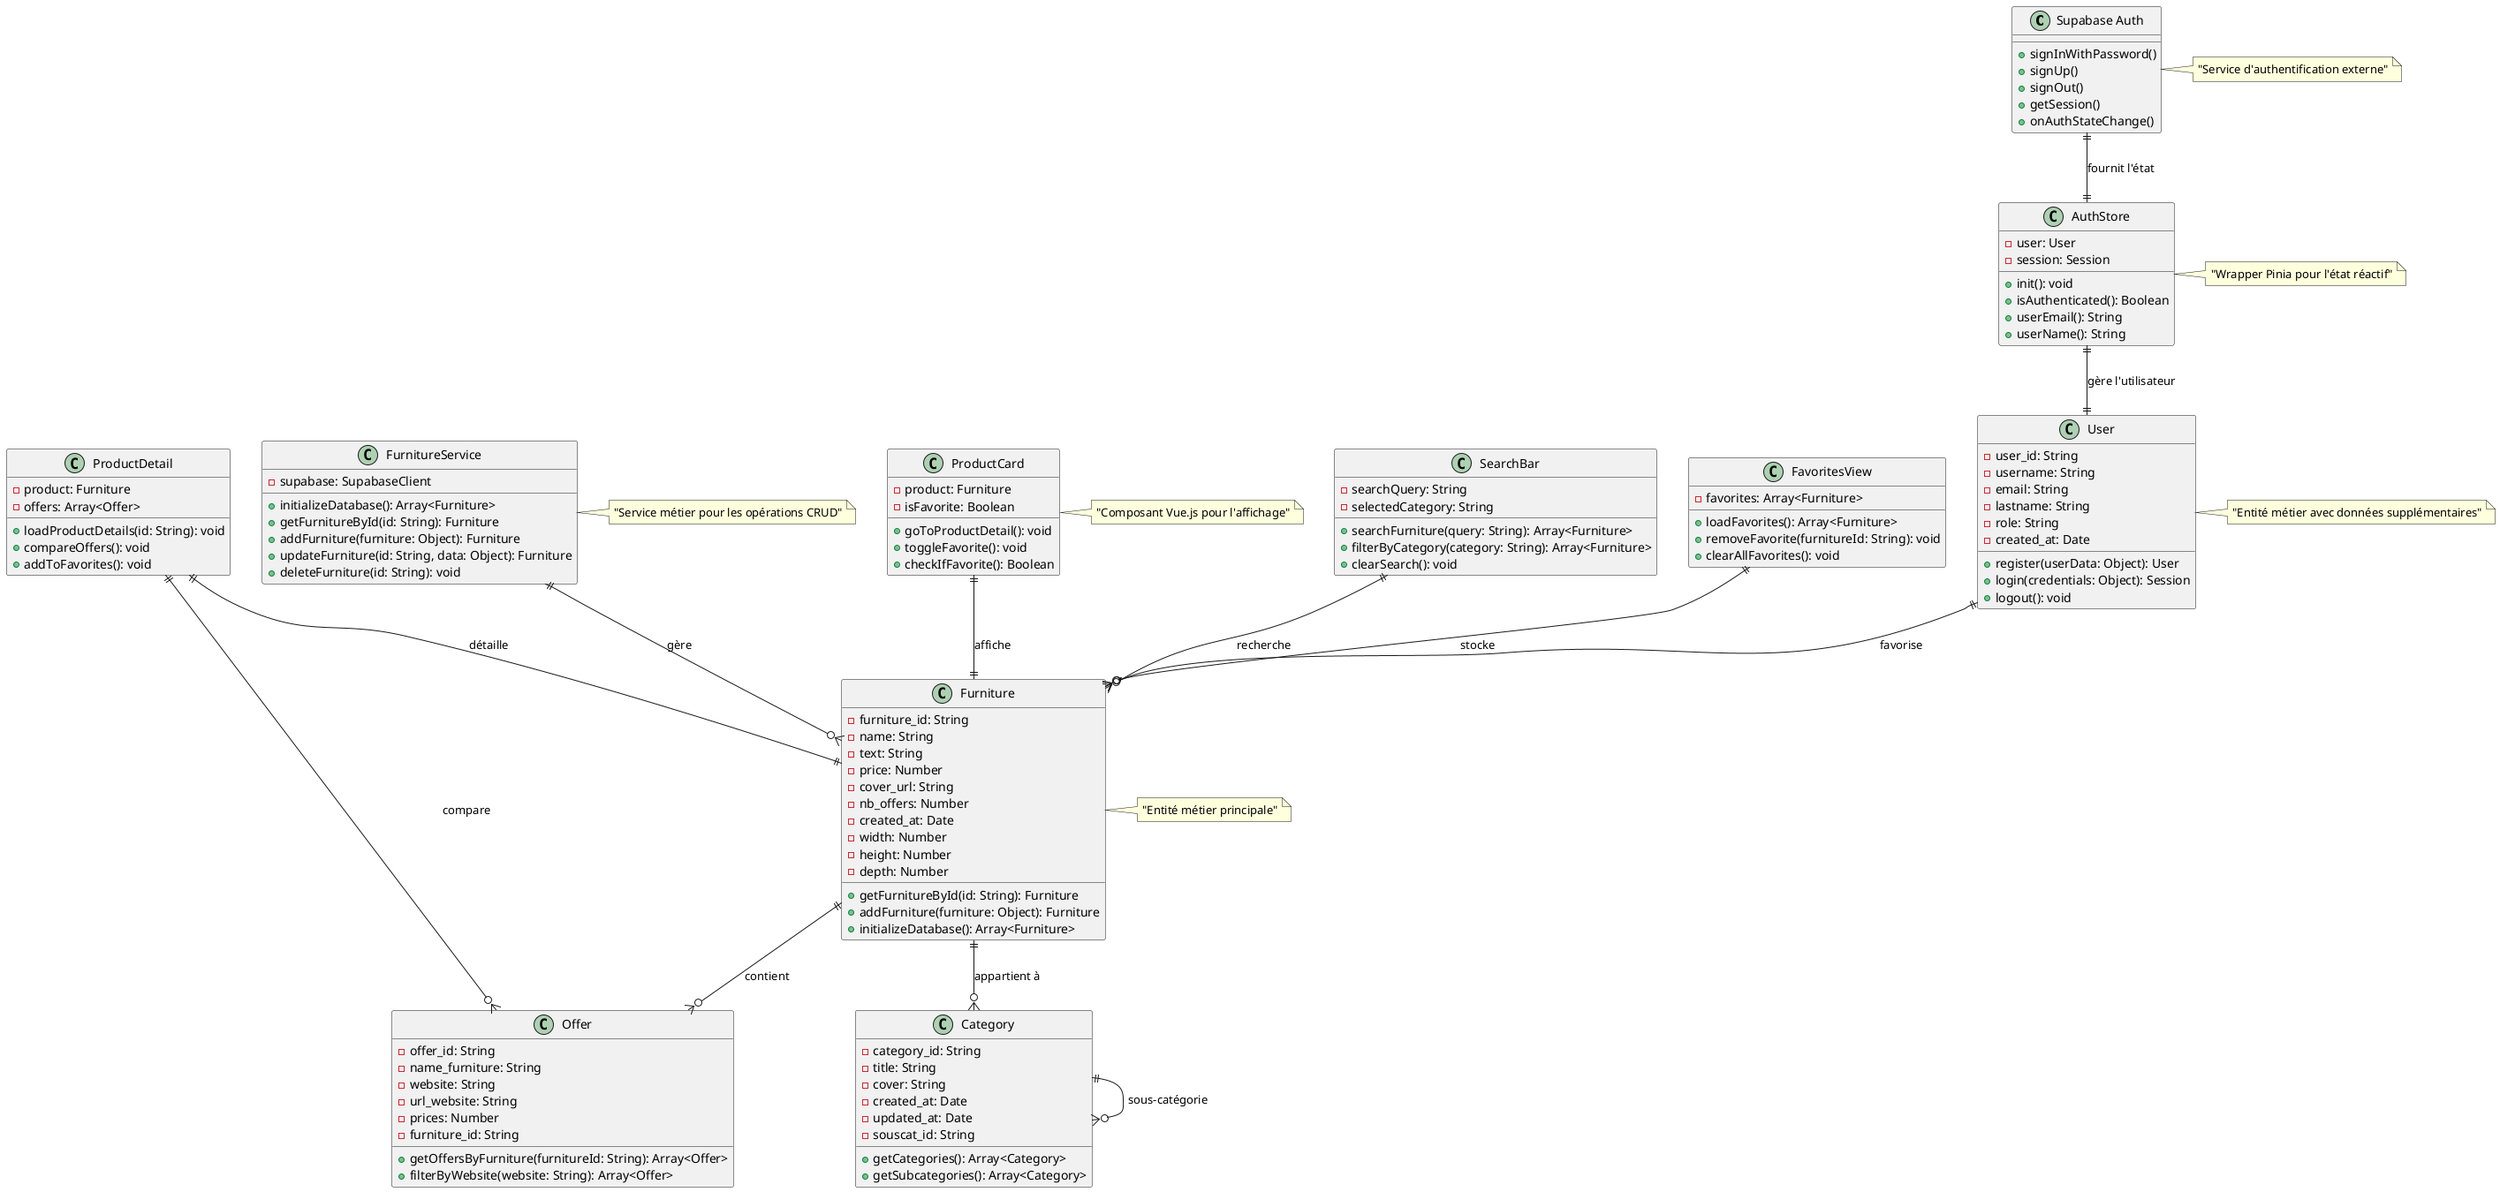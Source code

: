 @startuml Diagramme de Classes Corrigé - Meubly

!define RECTANGLE class

' Architecture d'authentification réelle
RECTANGLE "Supabase Auth" as SupabaseAuth {
  + signInWithPassword()
  + signUp()
  + signOut()
  + getSession()
  + onAuthStateChange()
}

RECTANGLE AuthStore {
  - user: User
  - session: Session
  + init(): void
  + isAuthenticated(): Boolean
  + userEmail(): String
  + userName(): String
}

RECTANGLE User {
  - user_id: String
  - username: String
  - email: String
  - lastname: String
  - role: String
  - created_at: Date
  + register(userData: Object): User
  + login(credentials: Object): Session
  + logout(): void
}

' Classes métier principales
RECTANGLE Furniture {
  - furniture_id: String
  - name: String
  - text: String
  - price: Number
  - cover_url: String
  - nb_offers: Number
  - created_at: Date
  - width: Number
  - height: Number
  - depth: Number
  + getFurnitureById(id: String): Furniture
  + addFurniture(furniture: Object): Furniture
  + initializeDatabase(): Array<Furniture>
}

RECTANGLE FurnitureService {
  - supabase: SupabaseClient
  + initializeDatabase(): Array<Furniture>
  + getFurnitureById(id: String): Furniture
  + addFurniture(furniture: Object): Furniture
  + updateFurniture(id: String, data: Object): Furniture
  + deleteFurniture(id: String): void
}

' Composants Vue.js
RECTANGLE ProductCard {
  - product: Furniture
  - isFavorite: Boolean
  + goToProductDetail(): void
  + toggleFavorite(): void
  + checkIfFavorite(): Boolean
}

RECTANGLE ProductDetail {
  - product: Furniture
  - offers: Array<Offer>
  + loadProductDetails(id: String): void
  + compareOffers(): void
  + addToFavorites(): void
}

RECTANGLE SearchBar {
  - searchQuery: String
  - selectedCategory: String
  + searchFurniture(query: String): Array<Furniture>
  + filterByCategory(category: String): Array<Furniture>
  + clearSearch(): void
}

RECTANGLE FavoritesView {
  - favorites: Array<Furniture>
  + loadFavorites(): Array<Furniture>
  + removeFavorite(furnitureId: String): void
  + clearAllFavorites(): void
}

' Entités métier
RECTANGLE Offer {
  - offer_id: String
  - name_furniture: String
  - website: String
  - url_website: String
  - prices: Number
  - furniture_id: String
  + getOffersByFurniture(furnitureId: String): Array<Offer>
  + filterByWebsite(website: String): Array<Offer>
}

RECTANGLE Category {
  - category_id: String
  - title: String
  - cover: String
  - created_at: Date
  - updated_at: Date
  - souscat_id: String
  + getCategories(): Array<Category>
  + getSubcategories(): Array<Category>
}

' Relations d'authentification
SupabaseAuth ||--|| AuthStore : "fournit l'état"
AuthStore ||--|| User : "gère l'utilisateur"

' Relations métier
FurnitureService ||--o{ Furniture : "gère"
ProductCard ||--|| Furniture : "affiche"
ProductDetail ||--|| Furniture : "détaille"
ProductDetail ||--o{ Offer : "compare"
Furniture ||--o{ Offer : "contient"
Furniture ||--o{ Category : "appartient à"
Category ||--o{ Category : "sous-catégorie"
SearchBar ||--o{ Furniture : "recherche"
FavoritesView ||--o{ Furniture : "stocke"
User ||--o{ Furniture : "favorise"

' Notes explicatives
note right of SupabaseAuth : "Service d'authentification externe"
note right of AuthStore : "Wrapper Pinia pour l'état réactif"
note right of User : "Entité métier avec données supplémentaires"
note right of Furniture : "Entité métier principale"
note right of FurnitureService : "Service métier pour les opérations CRUD"
note right of ProductCard : "Composant Vue.js pour l'affichage"

@enduml 